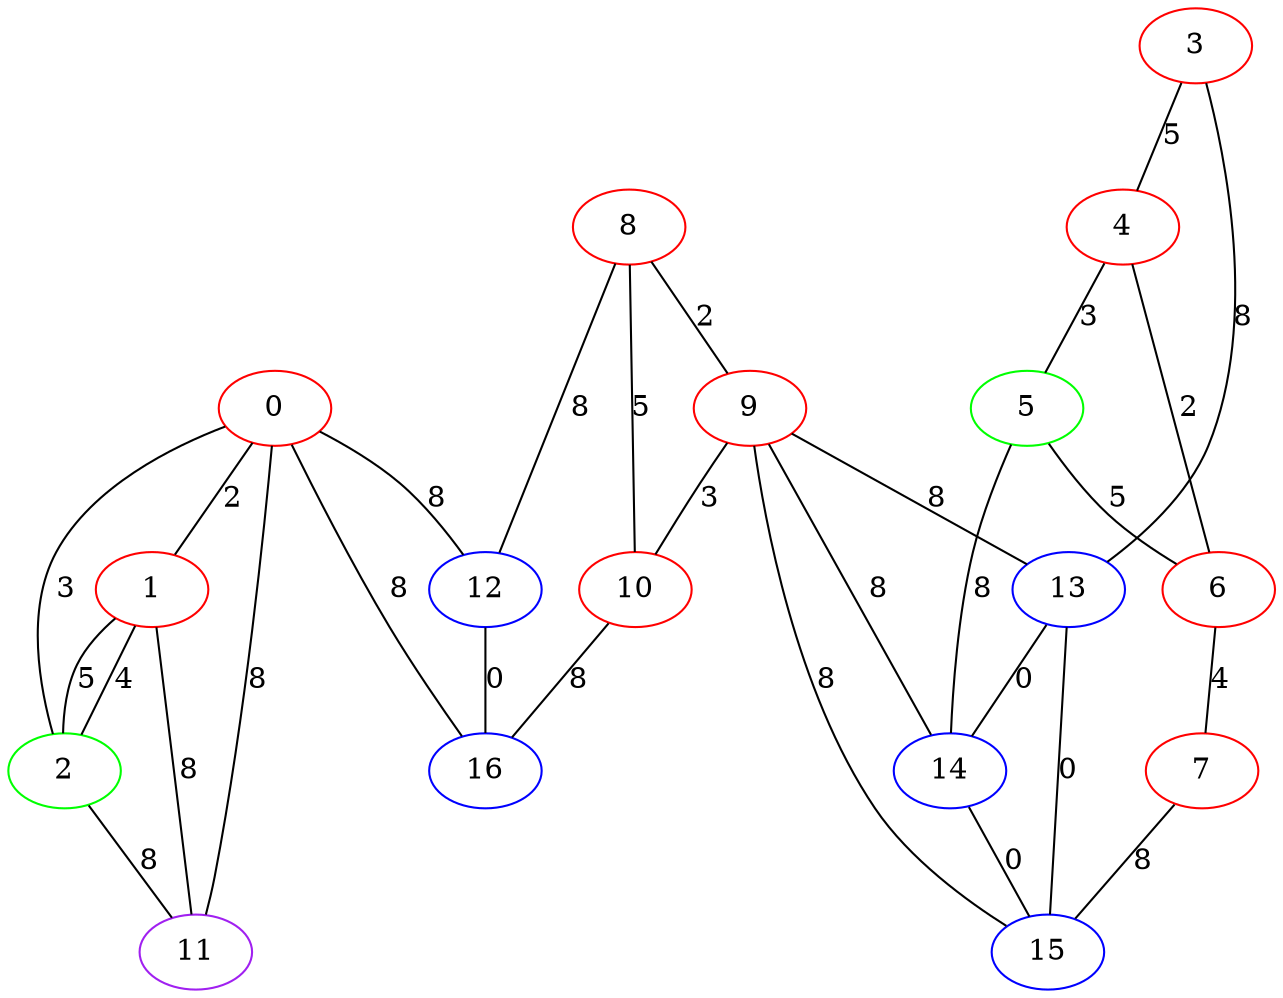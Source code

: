 graph "" {
0 [color=red, weight=1];
1 [color=red, weight=1];
2 [color=green, weight=2];
3 [color=red, weight=1];
4 [color=red, weight=1];
5 [color=green, weight=2];
6 [color=red, weight=1];
7 [color=red, weight=1];
8 [color=red, weight=1];
9 [color=red, weight=1];
10 [color=red, weight=1];
11 [color=purple, weight=4];
12 [color=blue, weight=3];
13 [color=blue, weight=3];
14 [color=blue, weight=3];
15 [color=blue, weight=3];
16 [color=blue, weight=3];
0 -- 16  [key=0, label=8];
0 -- 1  [key=0, label=2];
0 -- 2  [key=0, label=3];
0 -- 11  [key=0, label=8];
0 -- 12  [key=0, label=8];
1 -- 2  [key=0, label=5];
1 -- 2  [key=1, label=4];
1 -- 11  [key=0, label=8];
2 -- 11  [key=0, label=8];
3 -- 4  [key=0, label=5];
3 -- 13  [key=0, label=8];
4 -- 5  [key=0, label=3];
4 -- 6  [key=0, label=2];
5 -- 14  [key=0, label=8];
5 -- 6  [key=0, label=5];
6 -- 7  [key=0, label=4];
7 -- 15  [key=0, label=8];
8 -- 9  [key=0, label=2];
8 -- 10  [key=0, label=5];
8 -- 12  [key=0, label=8];
9 -- 10  [key=0, label=3];
9 -- 13  [key=0, label=8];
9 -- 14  [key=0, label=8];
9 -- 15  [key=0, label=8];
10 -- 16  [key=0, label=8];
12 -- 16  [key=0, label=0];
13 -- 14  [key=0, label=0];
13 -- 15  [key=0, label=0];
14 -- 15  [key=0, label=0];
}
